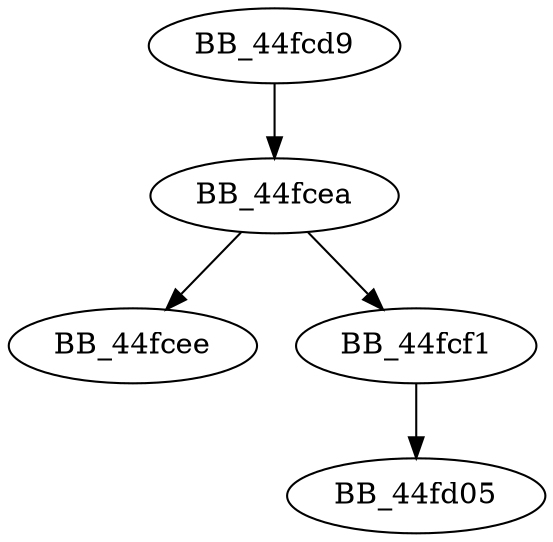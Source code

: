 DiGraph sub_44FCD9{
BB_44fcd9->BB_44fcea
BB_44fcea->BB_44fcee
BB_44fcea->BB_44fcf1
BB_44fcf1->BB_44fd05
}
